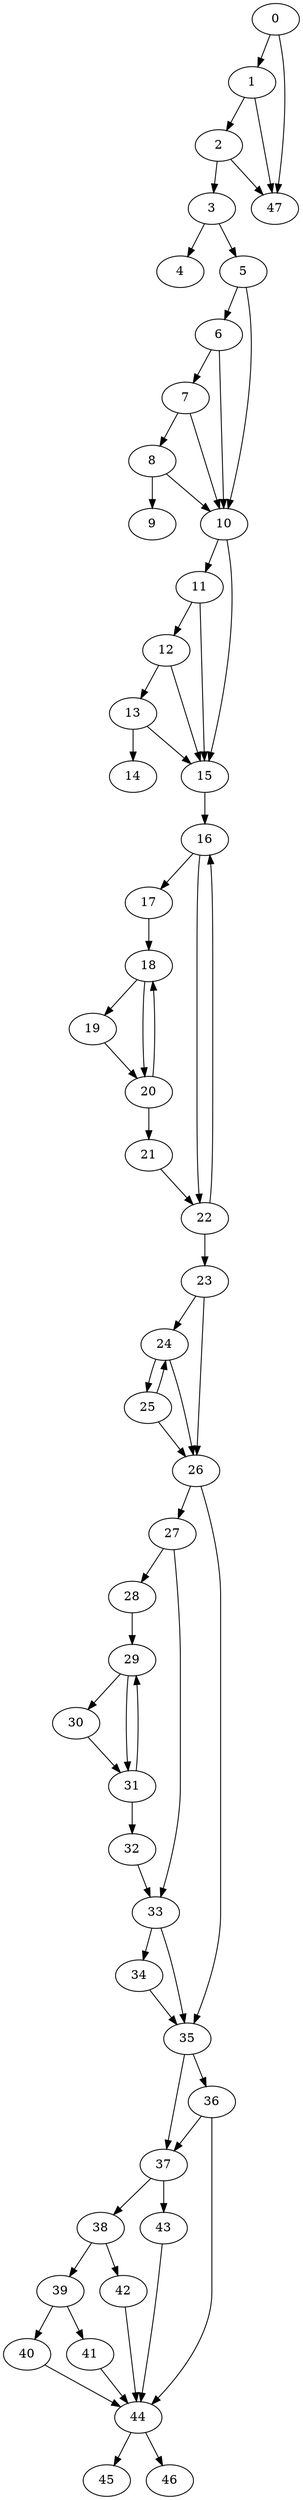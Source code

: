 digraph {
	0
	1
	2
	3
	4
	5
	6
	7
	8
	9
	10
	11
	12
	13
	14
	15
	16
	17
	18
	19
	20
	21
	22
	23
	24
	25
	26
	27
	28
	29
	30
	31
	32
	33
	34
	35
	36
	37
	38
	39
	40
	41
	42
	43
	44
	45
	46
	47
	5 -> 6
	17 -> 18
	20 -> 18
	26 -> 27
	29 -> 31
	30 -> 31
	44 -> 46
	12 -> 13
	12 -> 15
	13 -> 15
	10 -> 15
	11 -> 15
	18 -> 20
	19 -> 20
	27 -> 33
	32 -> 33
	26 -> 35
	33 -> 35
	34 -> 35
	37 -> 38
	1 -> 2
	11 -> 12
	16 -> 22
	21 -> 22
	25 -> 24
	23 -> 24
	27 -> 28
	31 -> 32
	37 -> 43
	20 -> 21
	22 -> 23
	29 -> 30
	3 -> 5
	24 -> 25
	28 -> 29
	31 -> 29
	35 -> 37
	36 -> 37
	39 -> 40
	38 -> 42
	41 -> 44
	42 -> 44
	43 -> 44
	36 -> 44
	40 -> 44
	6 -> 7
	7 -> 8
	8 -> 9
	10 -> 11
	13 -> 14
	33 -> 34
	2 -> 3
	3 -> 4
	5 -> 10
	6 -> 10
	7 -> 10
	8 -> 10
	16 -> 17
	18 -> 19
	23 -> 26
	24 -> 26
	25 -> 26
	38 -> 39
	44 -> 45
	0 -> 47
	1 -> 47
	2 -> 47
	0 -> 1
	15 -> 16
	22 -> 16
	35 -> 36
	39 -> 41
}

